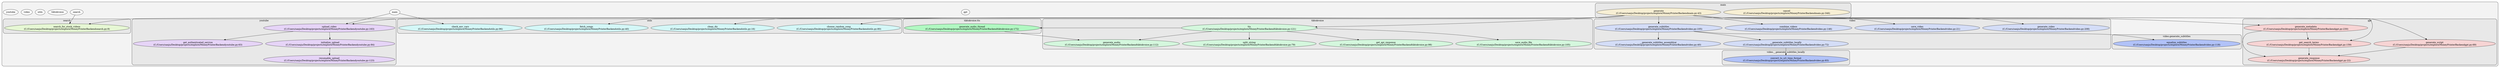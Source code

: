 digraph G {
    graph [rankdir=TB, clusterrank="local"];
    subgraph cluster_G {

        graph [style="filled,rounded", fillcolor="#80808018", label=""];
        gpt [label="gpt", style="filled", fillcolor="#ffffffb2", fontcolor="#000000", group="0"];
        main [label="main", style="filled", fillcolor="#ffffffb2", fontcolor="#000000", group="1"];
        search [label="search", style="filled", fillcolor="#ffffffb2", fontcolor="#000000", group="2"];
        tiktokvoice [label="tiktokvoice", style="filled", fillcolor="#ffffffb2", fontcolor="#000000", group="3"];
        utils [label="utils", style="filled", fillcolor="#ffffffb2", fontcolor="#000000", group="4"];
        video [label="video", style="filled", fillcolor="#ffffffb2", fontcolor="#000000", group="5"];
        youtube [label="youtube", style="filled", fillcolor="#ffffffb2", fontcolor="#000000", group="6"];
        subgraph cluster_gpt {

            graph [style="filled,rounded", fillcolor="#80808018", label="gpt"];
            gpt__generate_metadata [label="generate_metadata\n(C:/Users/sanju/Desktop/projects/explore/MoneyPrinter\Backend\gpt.py:230)", style="filled", fillcolor="#feccccb2", fontcolor="#000000", group="0"];
            gpt__generate_response [label="generate_response\n(C:/Users/sanju/Desktop/projects/explore/MoneyPrinter\Backend\gpt.py:22)", style="filled", fillcolor="#feccccb2", fontcolor="#000000", group="0"];
            gpt__generate_script [label="generate_script\n(C:/Users/sanju/Desktop/projects/explore/MoneyPrinter\Backend\gpt.py:69)", style="filled", fillcolor="#feccccb2", fontcolor="#000000", group="0"];
            gpt__get_search_terms [label="get_search_terms\n(C:/Users/sanju/Desktop/projects/explore/MoneyPrinter\Backend\gpt.py:159)", style="filled", fillcolor="#feccccb2", fontcolor="#000000", group="0"];
        }
        subgraph cluster_main {

            graph [style="filled,rounded", fillcolor="#80808018", label="main"];
            main__cancel [label="cancel\n(C:/Users/sanju/Desktop/projects/explore/MoneyPrinter\Backend\main.py:346)", style="filled", fillcolor="#fef2ccb2", fontcolor="#000000", group="1"];
            main__generate [label="generate\n(C:/Users/sanju/Desktop/projects/explore/MoneyPrinter\Backend\main.py:43)", style="filled", fillcolor="#fef2ccb2", fontcolor="#000000", group="1"];
        }
        subgraph cluster_search {

            graph [style="filled,rounded", fillcolor="#80808018", label="search"];
            search__search_for_stock_videos [label="search_for_stock_videos\n(C:/Users/sanju/Desktop/projects/explore/MoneyPrinter\Backend\search.py:9)", style="filled", fillcolor="#e5feccb2", fontcolor="#000000", group="2"];
        }
        subgraph cluster_tiktokvoice {

            graph [style="filled,rounded", fillcolor="#80808018", label="tiktokvoice"];
            tiktokvoice__generate_audio [label="generate_audio\n(C:/Users/sanju/Desktop/projects/explore/MoneyPrinter\Backend\tiktokvoice.py:112)", style="filled", fillcolor="#ccfed8b2", fontcolor="#000000", group="3"];
            tiktokvoice__get_api_response [label="get_api_response\n(C:/Users/sanju/Desktop/projects/explore/MoneyPrinter\Backend\tiktokvoice.py:98)", style="filled", fillcolor="#ccfed8b2", fontcolor="#000000", group="3"];
            tiktokvoice__save_audio_file [label="save_audio_file\n(C:/Users/sanju/Desktop/projects/explore/MoneyPrinter\Backend\tiktokvoice.py:105)", style="filled", fillcolor="#ccfed8b2", fontcolor="#000000", group="3"];
            tiktokvoice__split_string [label="split_string\n(C:/Users/sanju/Desktop/projects/explore/MoneyPrinter\Backend\tiktokvoice.py:79)", style="filled", fillcolor="#ccfed8b2", fontcolor="#000000", group="3"];
            tiktokvoice__tts [label="tts\n(C:/Users/sanju/Desktop/projects/explore/MoneyPrinter\Backend\tiktokvoice.py:121)", style="filled", fillcolor="#ccfed8b2", fontcolor="#000000", group="3"];
        }
        subgraph cluster_tiktokvoice__tts {

            graph [style="filled,rounded", fillcolor="#80808018", label="tiktokvoice.tts"];
            tiktokvoice__tts__generate_audio_thread [label="generate_audio_thread\n(C:/Users/sanju/Desktop/projects/explore/MoneyPrinter\Backend\tiktokvoice.py:172)", style="filled", fillcolor="#99ffb2b2", fontcolor="#000000", group="3"];
        }
        subgraph cluster_utils {

            graph [style="filled,rounded", fillcolor="#80808018", label="utils"];
            utils__check_env_vars [label="check_env_vars\n(C:/Users/sanju/Desktop/projects/explore/MoneyPrinter\Backend\utils.py:96)", style="filled", fillcolor="#ccfefeb2", fontcolor="#000000", group="4"];
            utils__choose_random_song [label="choose_random_song\n(C:/Users/sanju/Desktop/projects/explore/MoneyPrinter\Backend\utils.py:80)", style="filled", fillcolor="#ccfefeb2", fontcolor="#000000", group="4"];
            utils__clean_dir [label="clean_dir\n(C:/Users/sanju/Desktop/projects/explore/MoneyPrinter\Backend\utils.py:16)", style="filled", fillcolor="#ccfefeb2", fontcolor="#000000", group="4"];
            utils__fetch_songs [label="fetch_songs\n(C:/Users/sanju/Desktop/projects/explore/MoneyPrinter\Backend\utils.py:40)", style="filled", fillcolor="#ccfefeb2", fontcolor="#000000", group="4"];
        }
        subgraph cluster_video {

            graph [style="filled,rounded", fillcolor="#80808018", label="video"];
            video____generate_subtitles_assemblyai [label="__generate_subtitles_assemblyai\n(C:/Users/sanju/Desktop/projects/explore/MoneyPrinter\Backend\video.py:40)", style="filled", fillcolor="#ccd8feb2", fontcolor="#000000", group="5"];
            video____generate_subtitles_locally [label="__generate_subtitles_locally\n(C:/Users/sanju/Desktop/projects/explore/MoneyPrinter\Backend\video.py:72)", style="filled", fillcolor="#ccd8feb2", fontcolor="#000000", group="5"];
            video__combine_videos [label="combine_videos\n(C:/Users/sanju/Desktop/projects/explore/MoneyPrinter\Backend\video.py:146)", style="filled", fillcolor="#ccd8feb2", fontcolor="#000000", group="5"];
            video__generate_subtitles [label="generate_subtitles\n(C:/Users/sanju/Desktop/projects/explore/MoneyPrinter\Backend\video.py:105)", style="filled", fillcolor="#ccd8feb2", fontcolor="#000000", group="5"];
            video__generate_video [label="generate_video\n(C:/Users/sanju/Desktop/projects/explore/MoneyPrinter\Backend\video.py:208)", style="filled", fillcolor="#ccd8feb2", fontcolor="#000000", group="5"];
            video__save_video [label="save_video\n(C:/Users/sanju/Desktop/projects/explore/MoneyPrinter\Backend\video.py:21)", style="filled", fillcolor="#ccd8feb2", fontcolor="#000000", group="5"];
        }
        subgraph cluster_video____generate_subtitles_locally {

            graph [style="filled,rounded", fillcolor="#80808018", label="video.__generate_subtitles_locally"];
            video____generate_subtitles_locally__convert_to_srt_time_format [label="convert_to_srt_time_format\n(C:/Users/sanju/Desktop/projects/explore/MoneyPrinter\Backend\video.py:83)", style="filled", fillcolor="#99b2ffb2", fontcolor="#000000", group="5"];
        }
        subgraph cluster_video__generate_subtitles {

            graph [style="filled,rounded", fillcolor="#80808018", label="video.generate_subtitles"];
            video__generate_subtitles__equalize_subtitles [label="equalize_subtitles\n(C:/Users/sanju/Desktop/projects/explore/MoneyPrinter\Backend\video.py:118)", style="filled", fillcolor="#99b2ffb2", fontcolor="#000000", group="5"];
        }
        subgraph cluster_youtube {

            graph [style="filled,rounded", fillcolor="#80808018", label="youtube"];
            youtube__get_authenticated_service [label="get_authenticated_service\n(C:/Users/sanju/Desktop/projects/explore/MoneyPrinter\Backend\youtube.py:63)", style="filled", fillcolor="#e5ccfeb2", fontcolor="#000000", group="6"];
            youtube__initialize_upload [label="initialize_upload\n(C:/Users/sanju/Desktop/projects/explore/MoneyPrinter\Backend\youtube.py:84)", style="filled", fillcolor="#e5ccfeb2", fontcolor="#000000", group="6"];
            youtube__resumable_upload [label="resumable_upload\n(C:/Users/sanju/Desktop/projects/explore/MoneyPrinter\Backend\youtube.py:123)", style="filled", fillcolor="#e5ccfeb2", fontcolor="#000000", group="6"];
            youtube__upload_video [label="upload_video\n(C:/Users/sanju/Desktop/projects/explore/MoneyPrinter\Backend\youtube.py:163)", style="filled", fillcolor="#e5ccfeb2", fontcolor="#000000", group="6"];
        }
    }
        gpt__generate_script -> gpt__generate_response [style="solid",  color="#000000"];
        gpt__get_search_terms -> gpt__generate_response [style="solid",  color="#000000"];
        gpt__generate_metadata -> gpt__get_search_terms [style="solid",  color="#000000"];
        gpt__generate_metadata -> gpt__generate_response [style="solid",  color="#000000"];
        main -> utils__check_env_vars [style="solid",  color="#000000"];
        main -> youtube__upload_video [style="solid",  color="#000000"];
        main__generate -> video__generate_subtitles [style="solid",  color="#000000"];
        main__generate -> gpt__generate_script [style="solid",  color="#000000"];
        main__generate -> youtube__upload_video [style="solid",  color="#000000"];
        main__generate -> gpt__get_search_terms [style="solid",  color="#000000"];
        main__generate -> search__search_for_stock_videos [style="solid",  color="#000000"];
        main__generate -> video__combine_videos [style="solid",  color="#000000"];
        main__generate -> utils__fetch_songs [style="solid",  color="#000000"];
        main__generate -> tiktokvoice__tts [style="solid",  color="#000000"];
        main__generate -> utils__choose_random_song [style="solid",  color="#000000"];
        main__generate -> video__save_video [style="solid",  color="#000000"];
        main__generate -> gpt__generate_metadata [style="solid",  color="#000000"];
        main__generate -> video__generate_video [style="solid",  color="#000000"];
        main__generate -> utils__clean_dir [style="solid",  color="#000000"];
        search -> search__search_for_stock_videos [style="solid",  color="#000000"];
        tiktokvoice__tts -> tiktokvoice__tts__generate_audio_thread [style="solid",  color="#000000"];
        tiktokvoice__tts -> tiktokvoice__get_api_response [style="solid",  color="#000000"];
        tiktokvoice__tts -> tiktokvoice__generate_audio [style="solid",  color="#000000"];
        tiktokvoice__tts -> tiktokvoice__split_string [style="solid",  color="#000000"];
        tiktokvoice__tts -> tiktokvoice__save_audio_file [style="solid",  color="#000000"];
        tiktokvoice__tts__generate_audio_thread -> tiktokvoice__generate_audio [style="solid",  color="#000000"];
        video____generate_subtitles_locally -> video____generate_subtitles_locally__convert_to_srt_time_format [style="solid",  color="#000000"];
        video__generate_subtitles -> video____generate_subtitles_assemblyai [style="solid",  color="#000000"];
        video__generate_subtitles -> video____generate_subtitles_locally [style="solid",  color="#000000"];
        video__generate_subtitles -> video__generate_subtitles__equalize_subtitles [style="solid",  color="#000000"];
        youtube__initialize_upload -> youtube__resumable_upload [style="solid",  color="#000000"];
        youtube__upload_video -> youtube__get_authenticated_service [style="solid",  color="#000000"];
        youtube__upload_video -> youtube__initialize_upload [style="solid",  color="#000000"];
    }
